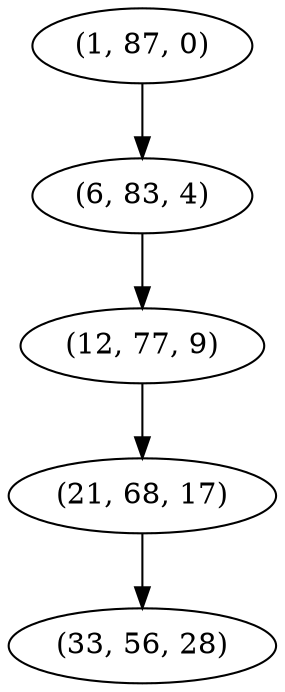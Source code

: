 digraph tree {
    "(1, 87, 0)";
    "(6, 83, 4)";
    "(12, 77, 9)";
    "(21, 68, 17)";
    "(33, 56, 28)";
    "(1, 87, 0)" -> "(6, 83, 4)";
    "(6, 83, 4)" -> "(12, 77, 9)";
    "(12, 77, 9)" -> "(21, 68, 17)";
    "(21, 68, 17)" -> "(33, 56, 28)";
}
